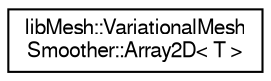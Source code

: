digraph "Graphical Class Hierarchy"
{
  edge [fontname="FreeSans",fontsize="10",labelfontname="FreeSans",labelfontsize="10"];
  node [fontname="FreeSans",fontsize="10",shape=record];
  rankdir="LR";
  Node1 [label="libMesh::VariationalMesh\lSmoother::Array2D\< T \>",height=0.2,width=0.4,color="black", fillcolor="white", style="filled",URL="$structlibMesh_1_1VariationalMeshSmoother_1_1Array2D.html"];
}
